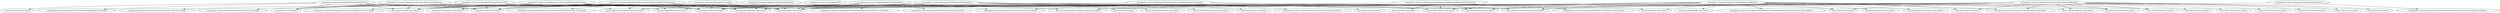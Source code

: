 digraph "test-classes" {
    // Path: java_projects/cleaned_final_projects/commons-fileupload/target/test-classes
   "org.apache.commons.fileupload.Constants"          -> "java.lang.Object (java.base)";
   "org.apache.commons.fileupload.Constants"          -> "java.lang.String (java.base)";
   "org.apache.commons.fileupload.DefaultFileItemTest" -> "java.lang.Object (java.base)";
   "org.apache.commons.fileupload.DefaultFileItemTest" -> "java.lang.String (java.base)";
   "org.apache.commons.fileupload.DefaultFileItemTest" -> "java.lang.StringBuilder (java.base)";
   "org.apache.commons.fileupload.DiskFileItemSerializeTest" -> "java.io.ByteArrayInputStream (java.base)";
   "org.apache.commons.fileupload.DiskFileItemSerializeTest" -> "java.io.ByteArrayOutputStream (java.base)";
   "org.apache.commons.fileupload.DiskFileItemSerializeTest" -> "java.io.File (java.base)";
   "org.apache.commons.fileupload.DiskFileItemSerializeTest" -> "java.io.InputStream (java.base)";
   "org.apache.commons.fileupload.DiskFileItemSerializeTest" -> "java.io.ObjectInputStream (java.base)";
   "org.apache.commons.fileupload.DiskFileItemSerializeTest" -> "java.io.ObjectOutputStream (java.base)";
   "org.apache.commons.fileupload.DiskFileItemSerializeTest" -> "java.io.OutputStream (java.base)";
   "org.apache.commons.fileupload.DiskFileItemSerializeTest" -> "java.lang.Exception (java.base)";
   "org.apache.commons.fileupload.DiskFileItemSerializeTest" -> "java.lang.Object (java.base)";
   "org.apache.commons.fileupload.DiskFileItemSerializeTest" -> "java.lang.String (java.base)";
   "org.apache.commons.fileupload.DiskFileItemSerializeTest" -> "java.lang.StringBuilder (java.base)";
   "org.apache.commons.fileupload.DiskFileItemSerializeTest" -> "java.lang.System (java.base)";
   "org.apache.commons.fileupload.DiskFileItemSerializeTest" -> "org.junit.Assert (not found)";
   "org.apache.commons.fileupload.FileItemHeadersTest" -> "java.lang.Exception (java.base)";
   "org.apache.commons.fileupload.FileItemHeadersTest" -> "java.lang.Object (java.base)";
   "org.apache.commons.fileupload.FileItemHeadersTest" -> "java.lang.String (java.base)";
   "org.apache.commons.fileupload.FileItemHeadersTest" -> "java.util.Iterator (java.base)";
   "org.apache.commons.fileupload.FileItemHeadersTest" -> "org.apache.commons.fileupload.util.FileItemHeadersImpl (not found)";
   "org.apache.commons.fileupload.FileItemHeadersTest" -> "org.junit.Assert (not found)";
   "org.apache.commons.fileupload.FileItemHeadersTest" -> "org.junit.Test (not found)";
   "org.apache.commons.fileupload.MockHttpServletRequest" -> "java.io.BufferedReader (java.base)";
   "org.apache.commons.fileupload.MockHttpServletRequest" -> "java.io.ByteArrayInputStream (java.base)";
   "org.apache.commons.fileupload.MockHttpServletRequest" -> "java.io.IOException (java.base)";
   "org.apache.commons.fileupload.MockHttpServletRequest" -> "java.io.InputStream (java.base)";
   "org.apache.commons.fileupload.MockHttpServletRequest" -> "java.io.UnsupportedEncodingException (java.base)";
   "org.apache.commons.fileupload.MockHttpServletRequest" -> "java.lang.Deprecated (java.base)";
   "org.apache.commons.fileupload.MockHttpServletRequest" -> "java.lang.Integer (java.base)";
   "org.apache.commons.fileupload.MockHttpServletRequest" -> "java.lang.Object (java.base)";
   "org.apache.commons.fileupload.MockHttpServletRequest" -> "java.lang.RuntimeException (java.base)";
   "org.apache.commons.fileupload.MockHttpServletRequest" -> "java.lang.String (java.base)";
   "org.apache.commons.fileupload.MockHttpServletRequest" -> "java.lang.StringBuffer (java.base)";
   "org.apache.commons.fileupload.MockHttpServletRequest" -> "java.lang.StringBuilder (java.base)";
   "org.apache.commons.fileupload.MockHttpServletRequest" -> "java.util.Enumeration (java.base)";
   "org.apache.commons.fileupload.MockHttpServletRequest" -> "java.util.HashMap (java.base)";
   "org.apache.commons.fileupload.MockHttpServletRequest" -> "java.util.Locale (java.base)";
   "org.apache.commons.fileupload.MockHttpServletRequest" -> "java.util.Map (java.base)";
   "org.apache.commons.fileupload.MockHttpServletRequest" -> "org.apache.commons.fileupload.FileUploadBase (not found)";
   "org.apache.commons.fileupload.MockHttpServletRequest" -> "org.apache.commons.fileupload.MockHttpServletRequest$MyServletInputStream (test-classes)";
   "org.apache.commons.fileupload.MockHttpServletRequest$MyServletInputStream" -> "java.io.IOException (java.base)";
   "org.apache.commons.fileupload.MockHttpServletRequest$MyServletInputStream" -> "java.io.InputStream (java.base)";
   "org.apache.commons.fileupload.MockHttpServletRequest$MyServletInputStream" -> "java.lang.Math (java.base)";
   "org.apache.commons.fileupload.MockHttpServletRequest$MyServletInputStream" -> "java.lang.Object (java.base)";
   "org.apache.commons.fileupload.MockHttpServletRequest$MyServletInputStream" -> "org.apache.commons.fileupload.MockHttpServletRequest (test-classes)";
   "org.apache.commons.fileupload.MultipartStreamTest" -> "java.io.ByteArrayInputStream (java.base)";
   "org.apache.commons.fileupload.MultipartStreamTest" -> "java.io.InputStream (java.base)";
   "org.apache.commons.fileupload.MultipartStreamTest" -> "java.lang.Exception (java.base)";
   "org.apache.commons.fileupload.MultipartStreamTest" -> "java.lang.Object (java.base)";
   "org.apache.commons.fileupload.MultipartStreamTest" -> "java.lang.String (java.base)";
   "org.apache.commons.fileupload.MultipartStreamTest" -> "org.apache.commons.fileupload.MultipartStream (not found)";
   "org.apache.commons.fileupload.MultipartStreamTest" -> "org.apache.commons.fileupload.MultipartStream$ProgressNotifier (not found)";
   "org.apache.commons.fileupload.MultipartStreamTest" -> "org.apache.commons.fileupload.ProgressListener (not found)";
   "org.apache.commons.fileupload.MultipartStreamTest" -> "org.junit.Assert (not found)";
   "org.apache.commons.fileupload.MultipartStreamTest" -> "org.junit.Test (not found)";
   "org.apache.commons.fileupload.ParameterParserTest" -> "java.lang.Object (java.base)";
   "org.apache.commons.fileupload.ParameterParserTest" -> "java.lang.String (java.base)";
   "org.apache.commons.fileupload.ParameterParserTest" -> "java.util.Map (java.base)";
   "org.apache.commons.fileupload.ParameterParserTest" -> "org.apache.commons.fileupload.ParameterParser (not found)";
   "org.apache.commons.fileupload.ParameterParserTest" -> "org.junit.Assert (not found)";
   "org.apache.commons.fileupload.ParameterParserTest" -> "org.junit.Test (not found)";
   "org.apache.commons.fileupload.ProgressListenerTest" -> "java.lang.Object (java.base)";
   "org.apache.commons.fileupload.ProgressListenerTest" -> "org.apache.commons.fileupload.ProgressListenerTest$ProgressListenerImpl (test-classes)";
   "org.apache.commons.fileupload.ProgressListenerTest$ProgressListenerImpl" -> "java.lang.Integer (java.base)";
   "org.apache.commons.fileupload.ProgressListenerTest$ProgressListenerImpl" -> "java.lang.Long (java.base)";
   "org.apache.commons.fileupload.ProgressListenerTest$ProgressListenerImpl" -> "java.lang.Object (java.base)";
   "org.apache.commons.fileupload.ProgressListenerTest$ProgressListenerImpl" -> "org.apache.commons.fileupload.ProgressListener (not found)";
   "org.apache.commons.fileupload.ProgressListenerTest$ProgressListenerImpl" -> "org.apache.commons.fileupload.ProgressListenerTest (test-classes)";
   "org.apache.commons.fileupload.ProgressListenerTest$ProgressListenerImpl" -> "org.junit.Assert (not found)";
   "org.apache.commons.fileupload.Util"               -> "java.lang.Object (java.base)";
   "org.apache.commons.fileupload.portlet.MockPortletActionRequest" -> "java.io.BufferedReader (java.base)";
   "org.apache.commons.fileupload.portlet.MockPortletActionRequest" -> "java.io.ByteArrayInputStream (java.base)";
   "org.apache.commons.fileupload.portlet.MockPortletActionRequest" -> "java.io.IOException (java.base)";
   "org.apache.commons.fileupload.portlet.MockPortletActionRequest" -> "java.io.InputStream (java.base)";
   "org.apache.commons.fileupload.portlet.MockPortletActionRequest" -> "java.io.UnsupportedEncodingException (java.base)";
   "org.apache.commons.fileupload.portlet.MockPortletActionRequest" -> "java.lang.Object (java.base)";
   "org.apache.commons.fileupload.portlet.MockPortletActionRequest" -> "java.lang.String (java.base)";
   "org.apache.commons.fileupload.portlet.MockPortletActionRequest" -> "java.util.Arrays (java.base)";
   "org.apache.commons.fileupload.portlet.MockPortletActionRequest" -> "java.util.Collection (java.base)";
   "org.apache.commons.fileupload.portlet.MockPortletActionRequest" -> "java.util.Collections (java.base)";
   "org.apache.commons.fileupload.portlet.MockPortletActionRequest" -> "java.util.Enumeration (java.base)";
   "org.apache.commons.fileupload.portlet.MockPortletActionRequest" -> "java.util.HashMap (java.base)";
   "org.apache.commons.fileupload.portlet.MockPortletActionRequest" -> "java.util.Hashtable (java.base)";
   "org.apache.commons.fileupload.portlet.MockPortletActionRequest" -> "java.util.List (java.base)";
   "org.apache.commons.fileupload.portlet.MockPortletActionRequest" -> "java.util.Locale (java.base)";
   "org.apache.commons.fileupload.portlet.MockPortletActionRequest" -> "java.util.Map (java.base)";
   "org.apache.commons.fileupload.portlet.MockPortletActionRequest" -> "java.util.Set (java.base)";
   "org.apache.commons.fileupload.portlet.MockPortletActionRequest" -> "org.apache.commons.fileupload.FileUploadBase (not found)";
   "org.apache.commons.fileupload.util.mime.Base64DecoderTestCase" -> "java.io.ByteArrayOutputStream (java.base)";
   "org.apache.commons.fileupload.util.mime.Base64DecoderTestCase" -> "java.io.IOException (java.base)";
   "org.apache.commons.fileupload.util.mime.Base64DecoderTestCase" -> "java.io.OutputStream (java.base)";
   "org.apache.commons.fileupload.util.mime.Base64DecoderTestCase" -> "java.io.UnsupportedEncodingException (java.base)";
   "org.apache.commons.fileupload.util.mime.Base64DecoderTestCase" -> "java.lang.CharSequence (java.base)";
   "org.apache.commons.fileupload.util.mime.Base64DecoderTestCase" -> "java.lang.Exception (java.base)";
   "org.apache.commons.fileupload.util.mime.Base64DecoderTestCase" -> "java.lang.Object (java.base)";
   "org.apache.commons.fileupload.util.mime.Base64DecoderTestCase" -> "java.lang.String (java.base)";
   "org.apache.commons.fileupload.util.mime.Base64DecoderTestCase" -> "java.lang.StringBuilder (java.base)";
   "org.apache.commons.fileupload.util.mime.Base64DecoderTestCase" -> "org.apache.commons.fileupload.util.mime.Base64Decoder (not found)";
   "org.apache.commons.fileupload.util.mime.Base64DecoderTestCase" -> "org.junit.Assert (not found)";
   "org.apache.commons.fileupload.util.mime.Base64DecoderTestCase" -> "org.junit.Test (not found)";
   "org.apache.commons.fileupload.util.mime.MimeUtilityTestCase" -> "java.lang.Exception (java.base)";
   "org.apache.commons.fileupload.util.mime.MimeUtilityTestCase" -> "java.lang.Object (java.base)";
   "org.apache.commons.fileupload.util.mime.MimeUtilityTestCase" -> "java.lang.String (java.base)";
   "org.apache.commons.fileupload.util.mime.MimeUtilityTestCase" -> "org.apache.commons.fileupload.util.mime.MimeUtility (not found)";
   "org.apache.commons.fileupload.util.mime.MimeUtilityTestCase" -> "org.junit.Assert (not found)";
   "org.apache.commons.fileupload.util.mime.MimeUtilityTestCase" -> "org.junit.Test (not found)";
   "org.apache.commons.fileupload.util.mime.QuotedPrintableDecoderTestCase" -> "java.io.ByteArrayOutputStream (java.base)";
   "org.apache.commons.fileupload.util.mime.QuotedPrintableDecoderTestCase" -> "java.io.IOException (java.base)";
   "org.apache.commons.fileupload.util.mime.QuotedPrintableDecoderTestCase" -> "java.io.OutputStream (java.base)";
   "org.apache.commons.fileupload.util.mime.QuotedPrintableDecoderTestCase" -> "java.io.UnsupportedEncodingException (java.base)";
   "org.apache.commons.fileupload.util.mime.QuotedPrintableDecoderTestCase" -> "java.lang.CharSequence (java.base)";
   "org.apache.commons.fileupload.util.mime.QuotedPrintableDecoderTestCase" -> "java.lang.Exception (java.base)";
   "org.apache.commons.fileupload.util.mime.QuotedPrintableDecoderTestCase" -> "java.lang.Object (java.base)";
   "org.apache.commons.fileupload.util.mime.QuotedPrintableDecoderTestCase" -> "java.lang.String (java.base)";
   "org.apache.commons.fileupload.util.mime.QuotedPrintableDecoderTestCase" -> "java.lang.StringBuilder (java.base)";
   "org.apache.commons.fileupload.util.mime.QuotedPrintableDecoderTestCase" -> "org.apache.commons.fileupload.util.mime.QuotedPrintableDecoder (not found)";
   "org.apache.commons.fileupload.util.mime.QuotedPrintableDecoderTestCase" -> "org.junit.Assert (not found)";
   "org.apache.commons.fileupload.util.mime.QuotedPrintableDecoderTestCase" -> "org.junit.Test (not found)";
}
